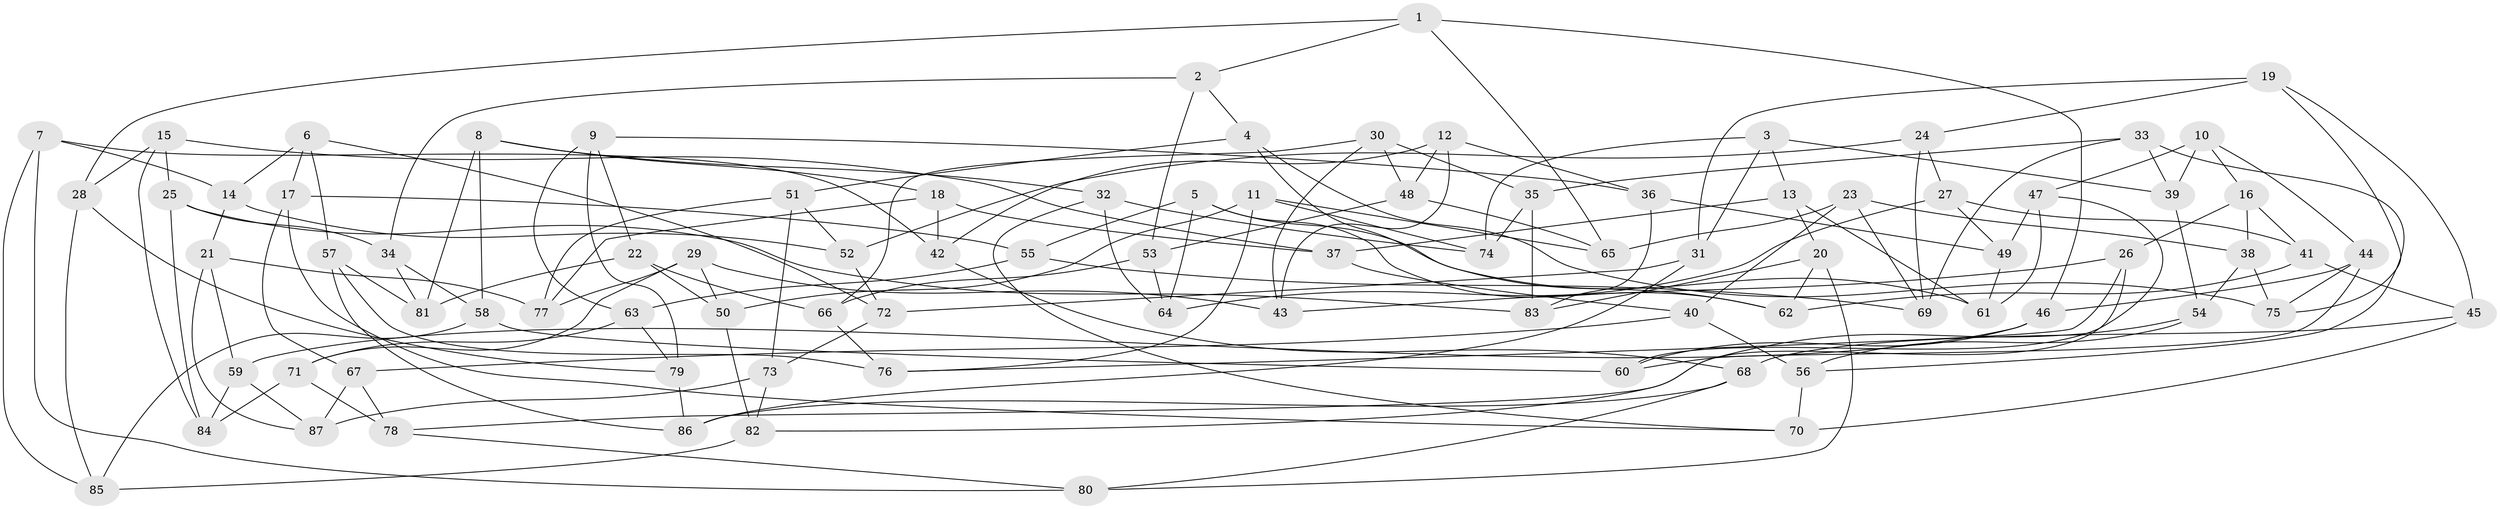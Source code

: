 // coarse degree distribution, {5: 0.2, 6: 0.3142857142857143, 4: 0.17142857142857143, 8: 0.17142857142857143, 3: 0.02857142857142857, 7: 0.08571428571428572, 9: 0.02857142857142857}
// Generated by graph-tools (version 1.1) at 2025/38/03/04/25 23:38:08]
// undirected, 87 vertices, 174 edges
graph export_dot {
  node [color=gray90,style=filled];
  1;
  2;
  3;
  4;
  5;
  6;
  7;
  8;
  9;
  10;
  11;
  12;
  13;
  14;
  15;
  16;
  17;
  18;
  19;
  20;
  21;
  22;
  23;
  24;
  25;
  26;
  27;
  28;
  29;
  30;
  31;
  32;
  33;
  34;
  35;
  36;
  37;
  38;
  39;
  40;
  41;
  42;
  43;
  44;
  45;
  46;
  47;
  48;
  49;
  50;
  51;
  52;
  53;
  54;
  55;
  56;
  57;
  58;
  59;
  60;
  61;
  62;
  63;
  64;
  65;
  66;
  67;
  68;
  69;
  70;
  71;
  72;
  73;
  74;
  75;
  76;
  77;
  78;
  79;
  80;
  81;
  82;
  83;
  84;
  85;
  86;
  87;
  1 -- 65;
  1 -- 28;
  1 -- 46;
  1 -- 2;
  2 -- 53;
  2 -- 34;
  2 -- 4;
  3 -- 31;
  3 -- 13;
  3 -- 74;
  3 -- 39;
  4 -- 51;
  4 -- 62;
  4 -- 75;
  5 -- 55;
  5 -- 64;
  5 -- 62;
  5 -- 61;
  6 -- 17;
  6 -- 14;
  6 -- 72;
  6 -- 57;
  7 -- 42;
  7 -- 85;
  7 -- 14;
  7 -- 80;
  8 -- 81;
  8 -- 58;
  8 -- 18;
  8 -- 32;
  9 -- 36;
  9 -- 22;
  9 -- 79;
  9 -- 63;
  10 -- 39;
  10 -- 47;
  10 -- 16;
  10 -- 44;
  11 -- 76;
  11 -- 74;
  11 -- 65;
  11 -- 50;
  12 -- 48;
  12 -- 36;
  12 -- 43;
  12 -- 42;
  13 -- 61;
  13 -- 37;
  13 -- 20;
  14 -- 52;
  14 -- 21;
  15 -- 37;
  15 -- 84;
  15 -- 28;
  15 -- 25;
  16 -- 26;
  16 -- 38;
  16 -- 41;
  17 -- 70;
  17 -- 67;
  17 -- 55;
  18 -- 77;
  18 -- 37;
  18 -- 42;
  19 -- 75;
  19 -- 24;
  19 -- 45;
  19 -- 31;
  20 -- 80;
  20 -- 83;
  20 -- 62;
  21 -- 77;
  21 -- 87;
  21 -- 59;
  22 -- 66;
  22 -- 50;
  22 -- 81;
  23 -- 38;
  23 -- 69;
  23 -- 65;
  23 -- 40;
  24 -- 69;
  24 -- 27;
  24 -- 52;
  25 -- 84;
  25 -- 34;
  25 -- 83;
  26 -- 43;
  26 -- 82;
  26 -- 76;
  27 -- 64;
  27 -- 49;
  27 -- 41;
  28 -- 79;
  28 -- 85;
  29 -- 43;
  29 -- 77;
  29 -- 71;
  29 -- 50;
  30 -- 66;
  30 -- 43;
  30 -- 35;
  30 -- 48;
  31 -- 72;
  31 -- 86;
  32 -- 74;
  32 -- 70;
  32 -- 64;
  33 -- 69;
  33 -- 39;
  33 -- 56;
  33 -- 35;
  34 -- 58;
  34 -- 81;
  35 -- 74;
  35 -- 83;
  36 -- 83;
  36 -- 49;
  37 -- 40;
  38 -- 75;
  38 -- 54;
  39 -- 54;
  40 -- 67;
  40 -- 56;
  41 -- 62;
  41 -- 45;
  42 -- 68;
  44 -- 46;
  44 -- 60;
  44 -- 75;
  45 -- 68;
  45 -- 70;
  46 -- 60;
  46 -- 59;
  47 -- 60;
  47 -- 49;
  47 -- 61;
  48 -- 53;
  48 -- 65;
  49 -- 61;
  50 -- 82;
  51 -- 52;
  51 -- 77;
  51 -- 73;
  52 -- 72;
  53 -- 66;
  53 -- 64;
  54 -- 78;
  54 -- 56;
  55 -- 69;
  55 -- 63;
  56 -- 70;
  57 -- 76;
  57 -- 86;
  57 -- 81;
  58 -- 60;
  58 -- 85;
  59 -- 84;
  59 -- 87;
  63 -- 71;
  63 -- 79;
  66 -- 76;
  67 -- 78;
  67 -- 87;
  68 -- 80;
  68 -- 86;
  71 -- 78;
  71 -- 84;
  72 -- 73;
  73 -- 87;
  73 -- 82;
  78 -- 80;
  79 -- 86;
  82 -- 85;
}
